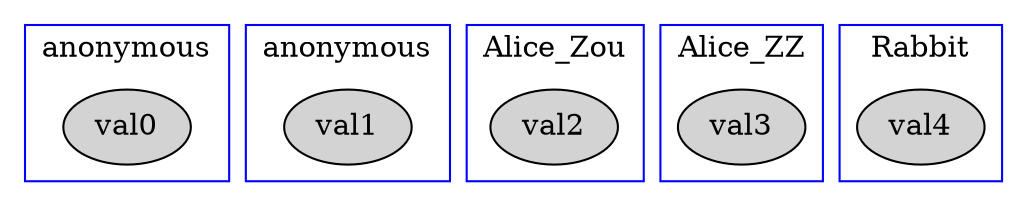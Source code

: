 digraph G {
subgraph clusterusr_0_ {
node [style=filled];
color=blue;
label=anonymous;
val0;
}
subgraph clusterusr_1_ {
node [style=filled];
color=blue;
label=anonymous;
val1;
}
subgraph clusterusr_2_ {
node [style=filled];
color=blue;
label=Alice_Zou;
val2;
}
subgraph clusterusr_3_ {
node [style=filled];
color=blue;
label=Alice_ZZ;
val3;
}
subgraph clusterusr_4_ {
node [style=filled];
color=blue;
label=Rabbit;
val4;
}
}
